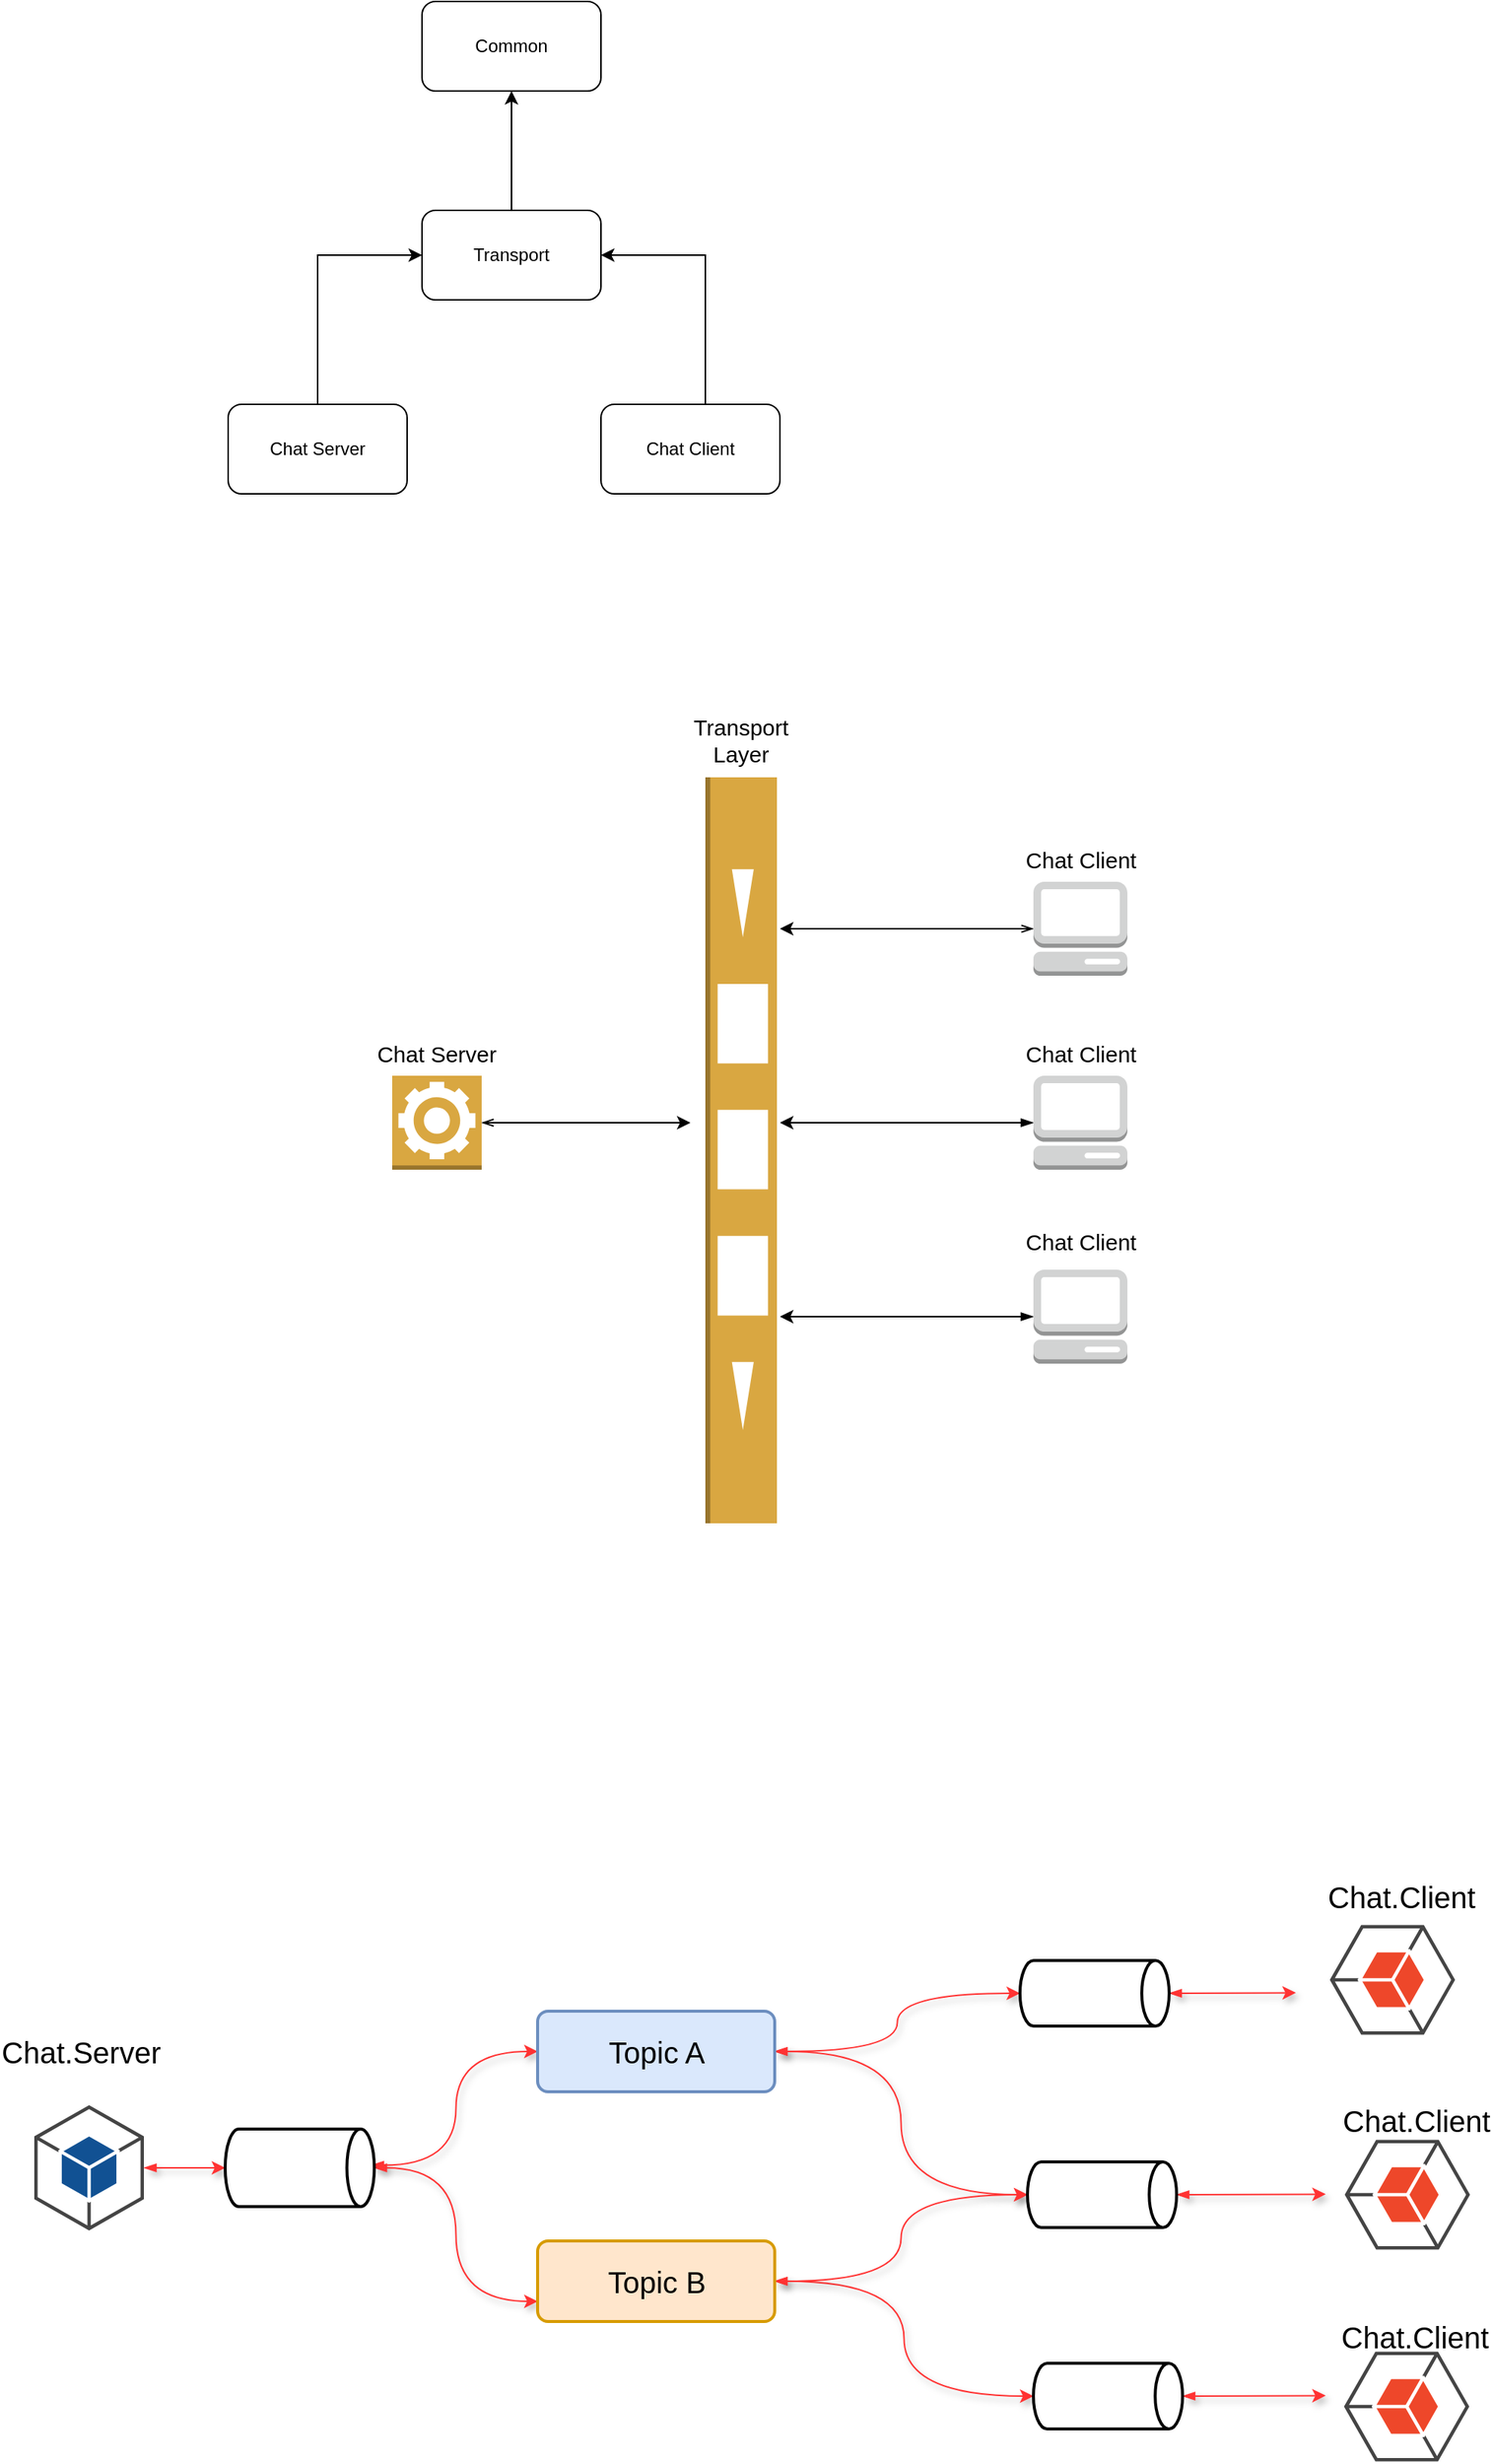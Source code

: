 <mxfile version="20.8.16" type="device"><diagram name="Page-1" id="exVx8SDBVzYFsO0r4AZ2"><mxGraphModel dx="1434" dy="837" grid="1" gridSize="10" guides="1" tooltips="1" connect="1" arrows="1" fold="1" page="1" pageScale="1" pageWidth="850" pageHeight="1100" math="0" shadow="0"><root><mxCell id="0"/><mxCell id="1" parent="0"/><mxCell id="1SIUknWJc6LHb7rAeZpL-1" value="Common" style="rounded=1;whiteSpace=wrap;html=1;" vertex="1" parent="1"><mxGeometry x="330" y="130" width="120" height="60" as="geometry"/></mxCell><mxCell id="1SIUknWJc6LHb7rAeZpL-2" value="Chat Server" style="rounded=1;whiteSpace=wrap;html=1;" vertex="1" parent="1"><mxGeometry x="200" y="400" width="120" height="60" as="geometry"/></mxCell><mxCell id="1SIUknWJc6LHb7rAeZpL-8" style="edgeStyle=orthogonalEdgeStyle;rounded=0;orthogonalLoop=1;jettySize=auto;html=1;entryX=0.5;entryY=1;entryDx=0;entryDy=0;" edge="1" parent="1" source="1SIUknWJc6LHb7rAeZpL-3" target="1SIUknWJc6LHb7rAeZpL-1"><mxGeometry relative="1" as="geometry"/></mxCell><mxCell id="1SIUknWJc6LHb7rAeZpL-3" value="Transport" style="rounded=1;whiteSpace=wrap;html=1;" vertex="1" parent="1"><mxGeometry x="330" y="270" width="120" height="60" as="geometry"/></mxCell><mxCell id="1SIUknWJc6LHb7rAeZpL-4" value="Chat Client" style="rounded=1;whiteSpace=wrap;html=1;" vertex="1" parent="1"><mxGeometry x="450" y="400" width="120" height="60" as="geometry"/></mxCell><mxCell id="1SIUknWJc6LHb7rAeZpL-11" value="" style="endArrow=classic;html=1;rounded=0;entryX=0;entryY=0.5;entryDx=0;entryDy=0;" edge="1" parent="1" target="1SIUknWJc6LHb7rAeZpL-3"><mxGeometry width="50" height="50" relative="1" as="geometry"><mxPoint x="260" y="400" as="sourcePoint"/><mxPoint x="260" y="290" as="targetPoint"/><Array as="points"><mxPoint x="260" y="300"/></Array></mxGeometry></mxCell><mxCell id="1SIUknWJc6LHb7rAeZpL-12" value="" style="endArrow=classic;html=1;rounded=0;entryX=1;entryY=0.5;entryDx=0;entryDy=0;" edge="1" parent="1" target="1SIUknWJc6LHb7rAeZpL-3"><mxGeometry width="50" height="50" relative="1" as="geometry"><mxPoint x="520" y="400" as="sourcePoint"/><mxPoint x="570" y="350" as="targetPoint"/><Array as="points"><mxPoint x="520" y="300"/></Array></mxGeometry></mxCell><mxCell id="1SIUknWJc6LHb7rAeZpL-24" style="edgeStyle=orthogonalEdgeStyle;rounded=0;orthogonalLoop=1;jettySize=auto;html=1;fontSize=15;startArrow=blockThin;startFill=1;" edge="1" parent="1" source="1SIUknWJc6LHb7rAeZpL-13"><mxGeometry relative="1" as="geometry"><mxPoint x="570" y="1011.5" as="targetPoint"/></mxGeometry></mxCell><mxCell id="1SIUknWJc6LHb7rAeZpL-13" value="" style="dashed=0;html=1;shape=mxgraph.aws3.management_console;fillColor=#D2D3D3;gradientColor=none;rounded=1;shadow=0;comic=0;strokeColor=#E6E6E6;strokeWidth=6;fontFamily=Verdana;fontSize=12;fontColor=#000000;" vertex="1" parent="1"><mxGeometry x="740" y="980" width="63" height="63" as="geometry"/></mxCell><mxCell id="1SIUknWJc6LHb7rAeZpL-15" value="Chat Client" style="text;html=1;strokeColor=none;fillColor=none;align=center;verticalAlign=middle;whiteSpace=wrap;rounded=0;fontStyle=0;fontSize=15;" vertex="1" parent="1"><mxGeometry x="726.5" y="946" width="90" height="30" as="geometry"/></mxCell><mxCell id="1SIUknWJc6LHb7rAeZpL-23" style="edgeStyle=orthogonalEdgeStyle;rounded=0;orthogonalLoop=1;jettySize=auto;html=1;fontSize=15;startArrow=blockThin;startFill=1;" edge="1" parent="1" source="1SIUknWJc6LHb7rAeZpL-16"><mxGeometry relative="1" as="geometry"><mxPoint x="570" y="881.5" as="targetPoint"/></mxGeometry></mxCell><mxCell id="1SIUknWJc6LHb7rAeZpL-16" value="" style="dashed=0;html=1;shape=mxgraph.aws3.management_console;fillColor=#D2D3D3;gradientColor=none;rounded=1;shadow=0;comic=0;strokeColor=#E6E6E6;strokeWidth=6;fontFamily=Verdana;fontSize=12;fontColor=#000000;" vertex="1" parent="1"><mxGeometry x="740" y="850" width="63" height="63" as="geometry"/></mxCell><mxCell id="1SIUknWJc6LHb7rAeZpL-17" value="Chat Client" style="text;html=1;strokeColor=none;fillColor=none;align=center;verticalAlign=middle;whiteSpace=wrap;rounded=0;fontStyle=0;fontSize=15;" vertex="1" parent="1"><mxGeometry x="726.5" y="820" width="90" height="30" as="geometry"/></mxCell><mxCell id="1SIUknWJc6LHb7rAeZpL-22" style="edgeStyle=orthogonalEdgeStyle;rounded=0;orthogonalLoop=1;jettySize=auto;html=1;fontSize=15;startArrow=openThin;startFill=0;" edge="1" parent="1" source="1SIUknWJc6LHb7rAeZpL-18"><mxGeometry relative="1" as="geometry"><mxPoint x="570" y="751.5" as="targetPoint"/></mxGeometry></mxCell><mxCell id="1SIUknWJc6LHb7rAeZpL-18" value="" style="dashed=0;html=1;shape=mxgraph.aws3.management_console;fillColor=#D2D3D3;gradientColor=none;rounded=1;shadow=0;comic=0;strokeColor=#E6E6E6;strokeWidth=6;fontFamily=Verdana;fontSize=12;fontColor=#000000;" vertex="1" parent="1"><mxGeometry x="740" y="720" width="63" height="63" as="geometry"/></mxCell><mxCell id="1SIUknWJc6LHb7rAeZpL-19" value="Chat Client" style="text;html=1;strokeColor=none;fillColor=none;align=center;verticalAlign=middle;whiteSpace=wrap;rounded=0;fontStyle=0;fontSize=15;" vertex="1" parent="1"><mxGeometry x="726.5" y="690" width="90" height="30" as="geometry"/></mxCell><mxCell id="1SIUknWJc6LHb7rAeZpL-20" value="" style="outlineConnect=0;dashed=0;verticalLabelPosition=bottom;verticalAlign=top;align=center;html=1;shape=mxgraph.aws3.queue;fillColor=#D9A741;gradientColor=none;direction=south;" vertex="1" parent="1"><mxGeometry x="520" y="650" width="48" height="500" as="geometry"/></mxCell><mxCell id="1SIUknWJc6LHb7rAeZpL-21" value="Transport Layer" style="text;html=1;strokeColor=none;fillColor=none;align=center;verticalAlign=middle;whiteSpace=wrap;rounded=0;fontStyle=0;fontSize=15;" vertex="1" parent="1"><mxGeometry x="499" y="610" width="90" height="30" as="geometry"/></mxCell><mxCell id="1SIUknWJc6LHb7rAeZpL-28" style="edgeStyle=orthogonalEdgeStyle;rounded=0;orthogonalLoop=1;jettySize=auto;html=1;fontSize=15;startArrow=openThin;startFill=0;" edge="1" parent="1" source="1SIUknWJc6LHb7rAeZpL-25"><mxGeometry relative="1" as="geometry"><mxPoint x="510" y="881.5" as="targetPoint"/></mxGeometry></mxCell><mxCell id="1SIUknWJc6LHb7rAeZpL-25" value="" style="outlineConnect=0;dashed=0;verticalLabelPosition=bottom;verticalAlign=top;align=center;html=1;shape=mxgraph.aws3.worker;fillColor=#D9A741;gradientColor=none;" vertex="1" parent="1"><mxGeometry x="310" y="850" width="60" height="63" as="geometry"/></mxCell><mxCell id="1SIUknWJc6LHb7rAeZpL-26" value="Chat Server" style="text;html=1;strokeColor=none;fillColor=none;align=center;verticalAlign=middle;whiteSpace=wrap;rounded=0;fontStyle=0;fontSize=15;" vertex="1" parent="1"><mxGeometry x="295" y="820" width="90" height="30" as="geometry"/></mxCell><mxCell id="1SIUknWJc6LHb7rAeZpL-29" style="edgeStyle=orthogonalEdgeStyle;curved=1;orthogonalLoop=1;jettySize=auto;html=1;exitX=1;exitY=0.5;exitDx=0;exitDy=0;exitPerimeter=0;entryX=0;entryY=0.5;entryDx=0;entryDy=0;entryPerimeter=0;shadow=1;startArrow=blockThin;startFill=1;strokeColor=#FF3333;fontSize=20;fontColor=#3333FF;" edge="1" parent="1" source="1SIUknWJc6LHb7rAeZpL-30" target="1SIUknWJc6LHb7rAeZpL-34"><mxGeometry relative="1" as="geometry"/></mxCell><mxCell id="1SIUknWJc6LHb7rAeZpL-30" value="" style="outlineConnect=0;dashed=0;verticalLabelPosition=bottom;verticalAlign=top;align=center;html=1;shape=mxgraph.aws3.android;fillColor=#115193;gradientColor=none;fontSize=20;" vertex="1" parent="1"><mxGeometry x="70" y="1540" width="73.5" height="84" as="geometry"/></mxCell><mxCell id="1SIUknWJc6LHb7rAeZpL-31" value="Chat.Server" style="text;html=1;strokeColor=none;fillColor=none;align=center;verticalAlign=middle;whiteSpace=wrap;rounded=0;fontSize=20;" vertex="1" parent="1"><mxGeometry x="80" y="1494" width="42.5" height="20" as="geometry"/></mxCell><mxCell id="1SIUknWJc6LHb7rAeZpL-32" style="edgeStyle=orthogonalEdgeStyle;curved=1;orthogonalLoop=1;jettySize=auto;html=1;entryX=0;entryY=0.5;entryDx=0;entryDy=0;shadow=1;startArrow=blockThin;startFill=1;strokeColor=#FF3333;fontSize=20;fontColor=#3333FF;exitX=0.98;exitY=0.467;exitDx=0;exitDy=0;exitPerimeter=0;" edge="1" parent="1" source="1SIUknWJc6LHb7rAeZpL-34" target="1SIUknWJc6LHb7rAeZpL-37"><mxGeometry relative="1" as="geometry"><mxPoint x="306" y="1581" as="sourcePoint"/></mxGeometry></mxCell><mxCell id="1SIUknWJc6LHb7rAeZpL-33" style="edgeStyle=orthogonalEdgeStyle;curved=1;orthogonalLoop=1;jettySize=auto;html=1;exitX=1;exitY=0.5;exitDx=0;exitDy=0;exitPerimeter=0;entryX=0;entryY=0.75;entryDx=0;entryDy=0;shadow=1;startArrow=blockThin;startFill=1;strokeColor=#FF3333;fontSize=20;fontColor=#3333FF;" edge="1" parent="1" source="1SIUknWJc6LHb7rAeZpL-34" target="1SIUknWJc6LHb7rAeZpL-40"><mxGeometry relative="1" as="geometry"/></mxCell><mxCell id="1SIUknWJc6LHb7rAeZpL-34" value="" style="strokeWidth=2;html=1;shape=mxgraph.flowchart.direct_data;whiteSpace=wrap;fontSize=20;fontColor=#3333FF;" vertex="1" parent="1"><mxGeometry x="198" y="1556" width="100" height="52" as="geometry"/></mxCell><mxCell id="1SIUknWJc6LHb7rAeZpL-35" style="edgeStyle=orthogonalEdgeStyle;curved=1;orthogonalLoop=1;jettySize=auto;html=1;exitX=1;exitY=0.5;exitDx=0;exitDy=0;shadow=1;startArrow=blockThin;startFill=1;strokeColor=#FF3333;fontSize=20;fontColor=#3333FF;" edge="1" parent="1" source="1SIUknWJc6LHb7rAeZpL-37" target="1SIUknWJc6LHb7rAeZpL-42"><mxGeometry relative="1" as="geometry"/></mxCell><mxCell id="1SIUknWJc6LHb7rAeZpL-36" style="edgeStyle=orthogonalEdgeStyle;curved=1;orthogonalLoop=1;jettySize=auto;html=1;exitX=1;exitY=0.5;exitDx=0;exitDy=0;entryX=0;entryY=0.5;entryDx=0;entryDy=0;entryPerimeter=0;shadow=1;startArrow=blockThin;startFill=1;strokeColor=#FF3333;fontSize=20;fontColor=#3333FF;" edge="1" parent="1" source="1SIUknWJc6LHb7rAeZpL-37" target="1SIUknWJc6LHb7rAeZpL-50"><mxGeometry relative="1" as="geometry"/></mxCell><mxCell id="1SIUknWJc6LHb7rAeZpL-37" value="Topic A" style="rounded=1;whiteSpace=wrap;html=1;absoluteArcSize=1;arcSize=14;strokeWidth=2;fontSize=20;fillColor=#dae8fc;strokeColor=#6c8ebf;" vertex="1" parent="1"><mxGeometry x="407.5" y="1477" width="159" height="54" as="geometry"/></mxCell><mxCell id="1SIUknWJc6LHb7rAeZpL-38" style="edgeStyle=orthogonalEdgeStyle;curved=1;orthogonalLoop=1;jettySize=auto;html=1;exitX=1;exitY=0.5;exitDx=0;exitDy=0;entryX=0;entryY=0.5;entryDx=0;entryDy=0;entryPerimeter=0;shadow=1;startArrow=blockThin;startFill=1;strokeColor=#FF3333;fontSize=20;fontColor=#3333FF;" edge="1" parent="1" source="1SIUknWJc6LHb7rAeZpL-40" target="1SIUknWJc6LHb7rAeZpL-52"><mxGeometry relative="1" as="geometry"/></mxCell><mxCell id="1SIUknWJc6LHb7rAeZpL-39" style="edgeStyle=orthogonalEdgeStyle;curved=1;orthogonalLoop=1;jettySize=auto;html=1;exitX=1;exitY=0.5;exitDx=0;exitDy=0;entryX=0;entryY=0.5;entryDx=0;entryDy=0;entryPerimeter=0;shadow=1;startArrow=blockThin;startFill=1;strokeColor=#FF3333;fontSize=20;fontColor=#3333FF;" edge="1" parent="1" source="1SIUknWJc6LHb7rAeZpL-40" target="1SIUknWJc6LHb7rAeZpL-50"><mxGeometry relative="1" as="geometry"/></mxCell><mxCell id="1SIUknWJc6LHb7rAeZpL-40" value="Topic B" style="rounded=1;whiteSpace=wrap;html=1;absoluteArcSize=1;arcSize=14;strokeWidth=2;fontSize=20;fillColor=#ffe6cc;strokeColor=#d79b00;" vertex="1" parent="1"><mxGeometry x="407.5" y="1631" width="159" height="54" as="geometry"/></mxCell><mxCell id="1SIUknWJc6LHb7rAeZpL-41" style="edgeStyle=orthogonalEdgeStyle;curved=1;orthogonalLoop=1;jettySize=auto;html=1;exitX=1;exitY=0.5;exitDx=0;exitDy=0;exitPerimeter=0;shadow=1;startArrow=blockThin;startFill=1;strokeColor=#FF3333;fontSize=20;fontColor=#3333FF;" edge="1" parent="1" source="1SIUknWJc6LHb7rAeZpL-42"><mxGeometry relative="1" as="geometry"><mxPoint x="916" y="1464.667" as="targetPoint"/></mxGeometry></mxCell><mxCell id="1SIUknWJc6LHb7rAeZpL-42" value="" style="strokeWidth=2;html=1;shape=mxgraph.flowchart.direct_data;whiteSpace=wrap;fontSize=20;fontColor=#3333FF;" vertex="1" parent="1"><mxGeometry x="731" y="1443" width="100" height="44" as="geometry"/></mxCell><mxCell id="1SIUknWJc6LHb7rAeZpL-43" value="" style="outlineConnect=0;dashed=0;verticalLabelPosition=bottom;verticalAlign=top;align=center;html=1;shape=mxgraph.aws3.android;fillColor=#EE472A;gradientColor=none;fontSize=20;direction=south;" vertex="1" parent="1"><mxGeometry x="938.75" y="1419.25" width="84" height="73.5" as="geometry"/></mxCell><mxCell id="1SIUknWJc6LHb7rAeZpL-44" value="Chat.Client" style="text;html=1;strokeColor=none;fillColor=none;align=center;verticalAlign=middle;whiteSpace=wrap;rounded=0;fontSize=20;" vertex="1" parent="1"><mxGeometry x="966.5" y="1390" width="40" height="20" as="geometry"/></mxCell><mxCell id="1SIUknWJc6LHb7rAeZpL-45" value="" style="outlineConnect=0;dashed=0;verticalLabelPosition=bottom;verticalAlign=top;align=center;html=1;shape=mxgraph.aws3.android;fillColor=#EE472A;gradientColor=none;fontSize=20;direction=south;" vertex="1" parent="1"><mxGeometry x="948.75" y="1563.25" width="84" height="73.5" as="geometry"/></mxCell><mxCell id="1SIUknWJc6LHb7rAeZpL-46" value="Chat.Client" style="text;html=1;strokeColor=none;fillColor=none;align=center;verticalAlign=middle;whiteSpace=wrap;rounded=0;fontSize=20;" vertex="1" parent="1"><mxGeometry x="976.5" y="1540" width="40" height="20" as="geometry"/></mxCell><mxCell id="1SIUknWJc6LHb7rAeZpL-47" value="" style="outlineConnect=0;dashed=0;verticalLabelPosition=bottom;verticalAlign=top;align=center;html=1;shape=mxgraph.aws3.android;fillColor=#EE472A;gradientColor=none;fontSize=20;direction=south;" vertex="1" parent="1"><mxGeometry x="948.25" y="1705.25" width="84" height="73.5" as="geometry"/></mxCell><mxCell id="1SIUknWJc6LHb7rAeZpL-48" value="Chat.Client" style="text;html=1;strokeColor=none;fillColor=none;align=center;verticalAlign=middle;whiteSpace=wrap;rounded=0;fontSize=20;" vertex="1" parent="1"><mxGeometry x="976" y="1685" width="40" height="20" as="geometry"/></mxCell><mxCell id="1SIUknWJc6LHb7rAeZpL-49" style="edgeStyle=orthogonalEdgeStyle;curved=1;orthogonalLoop=1;jettySize=auto;html=1;exitX=1;exitY=0.5;exitDx=0;exitDy=0;exitPerimeter=0;shadow=1;startArrow=blockThin;startFill=1;strokeColor=#FF3333;fontSize=20;fontColor=#3333FF;" edge="1" parent="1" source="1SIUknWJc6LHb7rAeZpL-50"><mxGeometry relative="1" as="geometry"><mxPoint x="936" y="1599.667" as="targetPoint"/></mxGeometry></mxCell><mxCell id="1SIUknWJc6LHb7rAeZpL-50" value="" style="strokeWidth=2;html=1;shape=mxgraph.flowchart.direct_data;whiteSpace=wrap;fontSize=20;fontColor=#3333FF;" vertex="1" parent="1"><mxGeometry x="736" y="1578" width="100" height="44" as="geometry"/></mxCell><mxCell id="1SIUknWJc6LHb7rAeZpL-51" style="edgeStyle=orthogonalEdgeStyle;curved=1;orthogonalLoop=1;jettySize=auto;html=1;exitX=1;exitY=0.5;exitDx=0;exitDy=0;exitPerimeter=0;shadow=1;startArrow=blockThin;startFill=1;strokeColor=#FF3333;fontSize=20;fontColor=#3333FF;" edge="1" parent="1" source="1SIUknWJc6LHb7rAeZpL-52"><mxGeometry relative="1" as="geometry"><mxPoint x="936" y="1734.667" as="targetPoint"/></mxGeometry></mxCell><mxCell id="1SIUknWJc6LHb7rAeZpL-52" value="" style="strokeWidth=2;html=1;shape=mxgraph.flowchart.direct_data;whiteSpace=wrap;fontSize=20;fontColor=#3333FF;" vertex="1" parent="1"><mxGeometry x="740" y="1713" width="100" height="44" as="geometry"/></mxCell></root></mxGraphModel></diagram></mxfile>